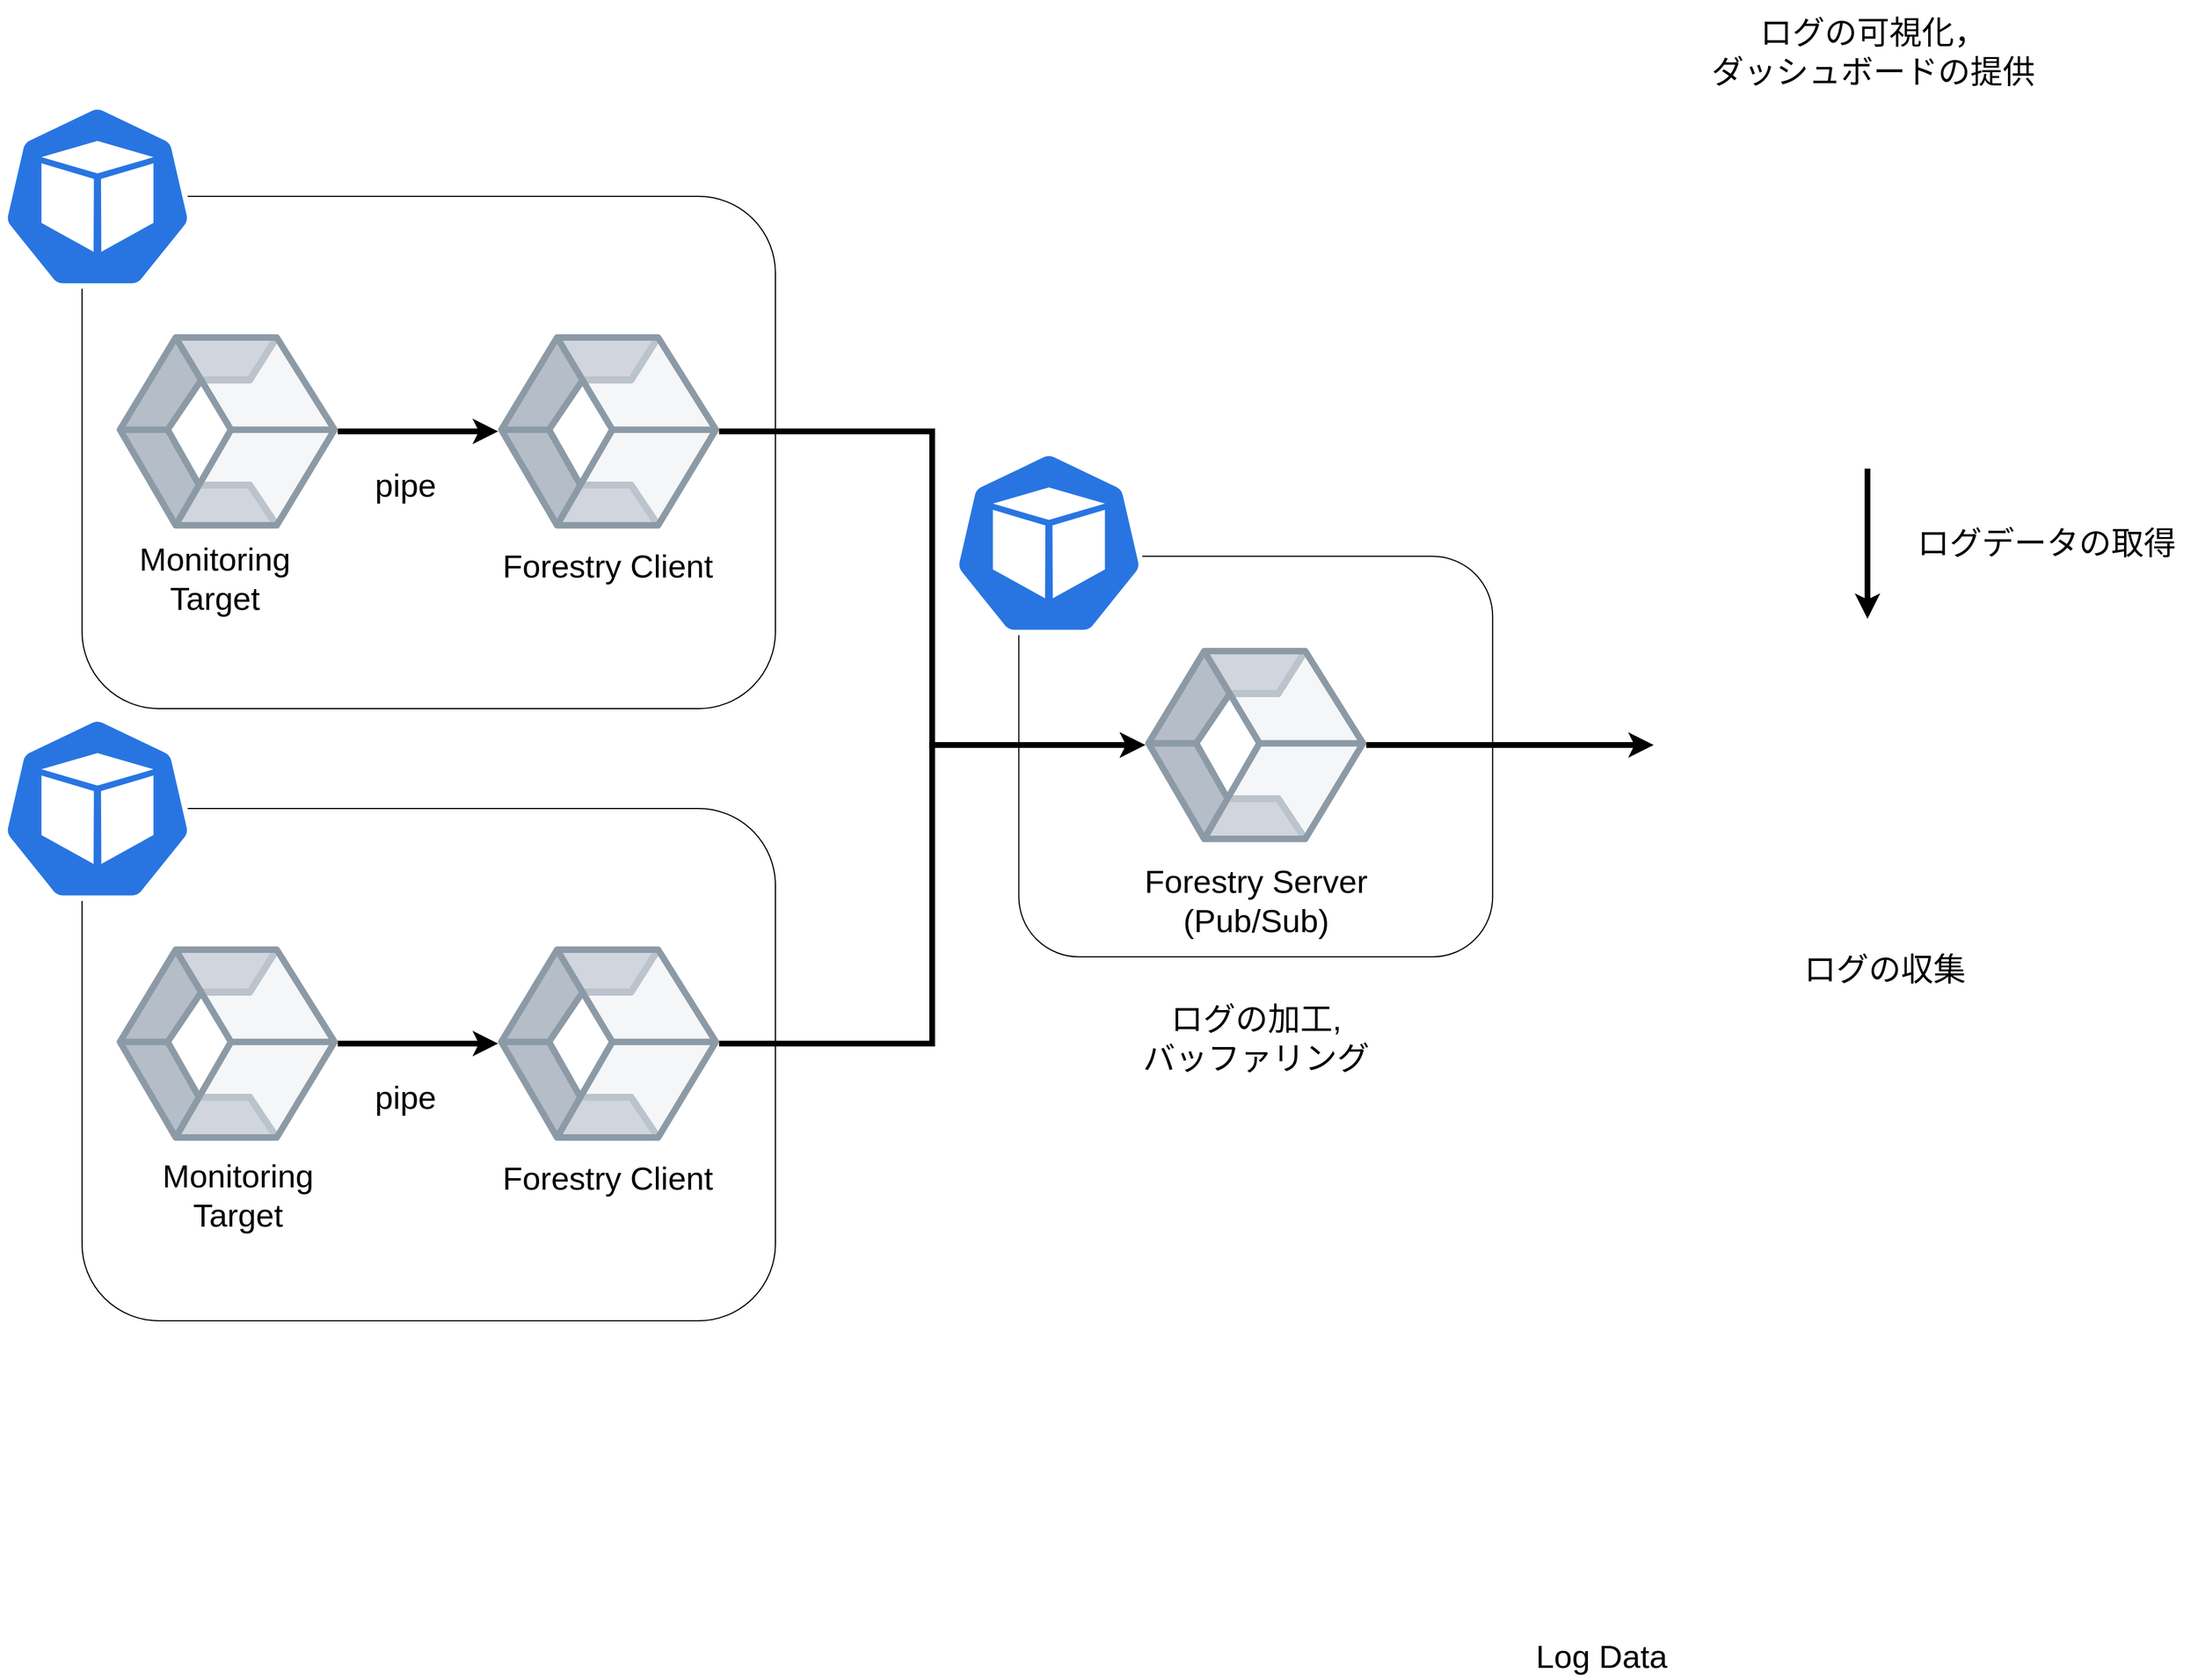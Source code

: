 <mxfile>
    <diagram id="WC1ZwRTdQGqxqxsII2Lb" name="Page-1">
        <mxGraphModel dx="4978" dy="1651" grid="1" gridSize="10" guides="1" tooltips="1" connect="1" arrows="1" fold="1" page="1" pageScale="1" pageWidth="1169" pageHeight="1654" math="0" shadow="0">
            <root>
                <mxCell id="0"/>
                <mxCell id="1" parent="0"/>
                <mxCell id="46" value="" style="rounded=1;whiteSpace=wrap;html=1;" vertex="1" parent="1">
                    <mxGeometry x="-1269.37" y="631.63" width="410" height="346.75" as="geometry"/>
                </mxCell>
                <mxCell id="5" value="" style="rounded=1;whiteSpace=wrap;html=1;" vertex="1" parent="1">
                    <mxGeometry x="-2080" y="850" width="600" height="443.5" as="geometry"/>
                </mxCell>
                <mxCell id="2" value="" style="html=1;dashed=0;whitespace=wrap;fillColor=#2875E2;strokeColor=#ffffff;points=[[0.005,0.63,0],[0.1,0.2,0],[0.9,0.2,0],[0.5,0,0],[0.995,0.63,0],[0.72,0.99,0],[0.5,1,0],[0.28,0.99,0]];shape=mxgraph.kubernetes.icon;prIcon=pod" vertex="1" parent="1">
                    <mxGeometry x="-2150" y="770" width="166.67" height="160" as="geometry"/>
                </mxCell>
                <mxCell id="12" style="edgeStyle=orthogonalEdgeStyle;rounded=0;orthogonalLoop=1;jettySize=auto;html=1;exitX=1;exitY=0.5;exitDx=0;exitDy=0;entryX=0;entryY=0.5;entryDx=0;entryDy=0;strokeWidth=5;" edge="1" parent="1" source="3" target="10">
                    <mxGeometry relative="1" as="geometry"/>
                </mxCell>
                <mxCell id="3" value="" style="aspect=fixed;perimeter=ellipsePerimeter;html=1;align=center;fontSize=12;verticalAlign=top;fontColor=#364149;shadow=0;dashed=0;image;image=img/lib/cumulus/container.svg;" vertex="1" parent="1">
                    <mxGeometry x="-2050" y="968.5" width="191.25" height="170" as="geometry"/>
                </mxCell>
                <mxCell id="10" value="" style="aspect=fixed;perimeter=ellipsePerimeter;html=1;align=center;fontSize=12;verticalAlign=top;fontColor=#364149;shadow=0;dashed=0;image;image=img/lib/cumulus/container.svg;" vertex="1" parent="1">
                    <mxGeometry x="-1720" y="968.5" width="191.25" height="170" as="geometry"/>
                </mxCell>
                <mxCell id="25" value="&lt;font style=&quot;font-size: 28px&quot;&gt;Log Data&lt;/font&gt;" style="text;html=1;strokeColor=none;fillColor=none;align=center;verticalAlign=middle;whiteSpace=wrap;rounded=0;shadow=0;" vertex="1" parent="1">
                    <mxGeometry x="-860" y="1563.5" width="190" height="40" as="geometry"/>
                </mxCell>
                <mxCell id="26" value="&lt;span style=&quot;font-size: 28px&quot;&gt;Forestry Client&lt;/span&gt;" style="text;html=1;strokeColor=none;fillColor=none;align=center;verticalAlign=middle;whiteSpace=wrap;rounded=0;shadow=0;" vertex="1" parent="1">
                    <mxGeometry x="-1720" y="1150" width="190" height="40" as="geometry"/>
                </mxCell>
                <mxCell id="30" value="&lt;font style=&quot;font-size: 28px&quot;&gt;Monitoring Target&lt;/font&gt;" style="text;html=1;strokeColor=none;fillColor=none;align=center;verticalAlign=middle;whiteSpace=wrap;rounded=0;shadow=0;" vertex="1" parent="1">
                    <mxGeometry x="-2040" y="1150" width="190" height="70" as="geometry"/>
                </mxCell>
                <mxCell id="31" value="" style="aspect=fixed;perimeter=ellipsePerimeter;html=1;align=center;fontSize=12;verticalAlign=top;fontColor=#364149;shadow=0;dashed=0;image;image=img/lib/cumulus/container.svg;" vertex="1" parent="1">
                    <mxGeometry x="-1160" y="710" width="191.25" height="170" as="geometry"/>
                </mxCell>
                <mxCell id="32" value="" style="rounded=1;whiteSpace=wrap;html=1;" vertex="1" parent="1">
                    <mxGeometry x="-2080" y="320" width="600" height="443.5" as="geometry"/>
                </mxCell>
                <mxCell id="33" value="" style="html=1;dashed=0;whitespace=wrap;fillColor=#2875E2;strokeColor=#ffffff;points=[[0.005,0.63,0],[0.1,0.2,0],[0.9,0.2,0],[0.5,0,0],[0.995,0.63,0],[0.72,0.99,0],[0.5,1,0],[0.28,0.99,0]];shape=mxgraph.kubernetes.icon;prIcon=pod" vertex="1" parent="1">
                    <mxGeometry x="-2150" y="240" width="166.67" height="160" as="geometry"/>
                </mxCell>
                <mxCell id="34" style="edgeStyle=orthogonalEdgeStyle;rounded=0;orthogonalLoop=1;jettySize=auto;html=1;exitX=1;exitY=0.5;exitDx=0;exitDy=0;entryX=0;entryY=0.5;entryDx=0;entryDy=0;strokeWidth=5;" edge="1" parent="1" source="35" target="36">
                    <mxGeometry relative="1" as="geometry"/>
                </mxCell>
                <mxCell id="35" value="" style="aspect=fixed;perimeter=ellipsePerimeter;html=1;align=center;fontSize=12;verticalAlign=top;fontColor=#364149;shadow=0;dashed=0;image;image=img/lib/cumulus/container.svg;" vertex="1" parent="1">
                    <mxGeometry x="-2050" y="438.5" width="191.25" height="170" as="geometry"/>
                </mxCell>
                <mxCell id="36" value="" style="aspect=fixed;perimeter=ellipsePerimeter;html=1;align=center;fontSize=12;verticalAlign=top;fontColor=#364149;shadow=0;dashed=0;image;image=img/lib/cumulus/container.svg;" vertex="1" parent="1">
                    <mxGeometry x="-1720" y="438.5" width="191.25" height="170" as="geometry"/>
                </mxCell>
                <mxCell id="37" value="&lt;span style=&quot;font-size: 28px&quot;&gt;Forestry Client&lt;/span&gt;" style="text;html=1;strokeColor=none;fillColor=none;align=center;verticalAlign=middle;whiteSpace=wrap;rounded=0;shadow=0;" vertex="1" parent="1">
                    <mxGeometry x="-1720" y="620" width="190" height="40" as="geometry"/>
                </mxCell>
                <mxCell id="41" style="edgeStyle=orthogonalEdgeStyle;rounded=0;orthogonalLoop=1;jettySize=auto;html=1;exitX=1;exitY=0.5;exitDx=0;exitDy=0;entryX=0;entryY=0.5;entryDx=0;entryDy=0;strokeWidth=5;" edge="1" parent="1" source="36" target="31">
                    <mxGeometry relative="1" as="geometry">
                        <mxPoint x="-1420.0" y="570" as="sourcePoint"/>
                        <mxPoint x="-1281.25" y="570" as="targetPoint"/>
                    </mxGeometry>
                </mxCell>
                <mxCell id="43" style="edgeStyle=orthogonalEdgeStyle;rounded=0;orthogonalLoop=1;jettySize=auto;html=1;exitX=1;exitY=0.5;exitDx=0;exitDy=0;entryX=0;entryY=0.5;entryDx=0;entryDy=0;strokeWidth=5;" edge="1" parent="1" source="10" target="31">
                    <mxGeometry relative="1" as="geometry">
                        <mxPoint x="-1518.75" y="523.5" as="sourcePoint"/>
                        <mxPoint x="-1180" y="725" as="targetPoint"/>
                    </mxGeometry>
                </mxCell>
                <mxCell id="44" style="edgeStyle=orthogonalEdgeStyle;rounded=0;orthogonalLoop=1;jettySize=auto;html=1;exitX=1;exitY=0.5;exitDx=0;exitDy=0;strokeWidth=5;" edge="1" parent="1" source="31">
                    <mxGeometry relative="1" as="geometry">
                        <mxPoint x="-1050.0" y="804.29" as="sourcePoint"/>
                        <mxPoint x="-720" y="795" as="targetPoint"/>
                    </mxGeometry>
                </mxCell>
                <mxCell id="45" value="&lt;span style=&quot;font-size: 28px&quot;&gt;Forestry Server&lt;br&gt;(Pub/Sub)&lt;br&gt;&lt;/span&gt;" style="text;html=1;strokeColor=none;fillColor=none;align=center;verticalAlign=middle;whiteSpace=wrap;rounded=0;shadow=0;" vertex="1" parent="1">
                    <mxGeometry x="-1194.37" y="910" width="260" height="40" as="geometry"/>
                </mxCell>
                <mxCell id="47" value="" style="html=1;dashed=0;whitespace=wrap;fillColor=#2875E2;strokeColor=#ffffff;points=[[0.005,0.63,0],[0.1,0.2,0],[0.9,0.2,0],[0.5,0,0],[0.995,0.63,0],[0.72,0.99,0],[0.5,1,0],[0.28,0.99,0]];shape=mxgraph.kubernetes.icon;prIcon=pod" vertex="1" parent="1">
                    <mxGeometry x="-1326.67" y="540" width="166.67" height="160" as="geometry"/>
                </mxCell>
                <mxCell id="48" value="&lt;span style=&quot;font-size: 28px&quot;&gt;ログの収集&lt;br&gt;&lt;/span&gt;" style="text;html=1;strokeColor=none;fillColor=none;align=center;verticalAlign=middle;whiteSpace=wrap;rounded=0;shadow=0;" vertex="1" parent="1">
                    <mxGeometry x="-650.0" y="968.5" width="260" height="40" as="geometry"/>
                </mxCell>
                <mxCell id="49" value="&lt;span style=&quot;font-size: 28px&quot;&gt;ログの可視化，&lt;br&gt;ダッシュボードの提供&lt;br&gt;&lt;/span&gt;" style="text;html=1;strokeColor=none;fillColor=none;align=center;verticalAlign=middle;whiteSpace=wrap;rounded=0;shadow=0;" vertex="1" parent="1">
                    <mxGeometry x="-690" y="150" width="320" height="90" as="geometry"/>
                </mxCell>
                <mxCell id="50" value="&lt;span style=&quot;font-size: 28px&quot;&gt;pipe&lt;/span&gt;" style="text;html=1;strokeColor=none;fillColor=none;align=center;verticalAlign=middle;whiteSpace=wrap;rounded=0;shadow=0;" vertex="1" parent="1">
                    <mxGeometry x="-1870" y="1080" width="140" height="40" as="geometry"/>
                </mxCell>
                <mxCell id="51" value="&lt;span style=&quot;font-size: 28px&quot;&gt;pipe&lt;/span&gt;" style="text;html=1;strokeColor=none;fillColor=none;align=center;verticalAlign=middle;whiteSpace=wrap;rounded=0;shadow=0;" vertex="1" parent="1">
                    <mxGeometry x="-1870" y="550" width="140" height="40" as="geometry"/>
                </mxCell>
                <mxCell id="52" value="&lt;span style=&quot;font-size: 28px&quot;&gt;ログの加工,&lt;br&gt;バッファリング&lt;br&gt;&lt;/span&gt;" style="text;html=1;strokeColor=none;fillColor=none;align=center;verticalAlign=middle;whiteSpace=wrap;rounded=0;shadow=0;" vertex="1" parent="1">
                    <mxGeometry x="-1219.37" y="1008.5" width="310" height="81.5" as="geometry"/>
                </mxCell>
                <mxCell id="53" value="&lt;span style=&quot;font-size: 28px&quot;&gt;ログデータの取得&lt;br&gt;&lt;/span&gt;" style="text;html=1;strokeColor=none;fillColor=none;align=center;verticalAlign=middle;whiteSpace=wrap;rounded=0;shadow=0;" vertex="1" parent="1">
                    <mxGeometry x="-510.0" y="600" width="260" height="40" as="geometry"/>
                </mxCell>
                <mxCell id="54" style="edgeStyle=orthogonalEdgeStyle;rounded=0;orthogonalLoop=1;jettySize=auto;html=1;strokeWidth=5;" edge="1" parent="1">
                    <mxGeometry relative="1" as="geometry">
                        <mxPoint x="-535" y="555.69" as="sourcePoint"/>
                        <mxPoint x="-535" y="685.75" as="targetPoint"/>
                    </mxGeometry>
                </mxCell>
                <mxCell id="55" value="&lt;font style=&quot;font-size: 28px&quot;&gt;Monitoring Target&lt;/font&gt;" style="text;html=1;strokeColor=none;fillColor=none;align=center;verticalAlign=middle;whiteSpace=wrap;rounded=0;shadow=0;" vertex="1" parent="1">
                    <mxGeometry x="-2060" y="615.75" width="190" height="70" as="geometry"/>
                </mxCell>
            </root>
        </mxGraphModel>
    </diagram>
</mxfile>